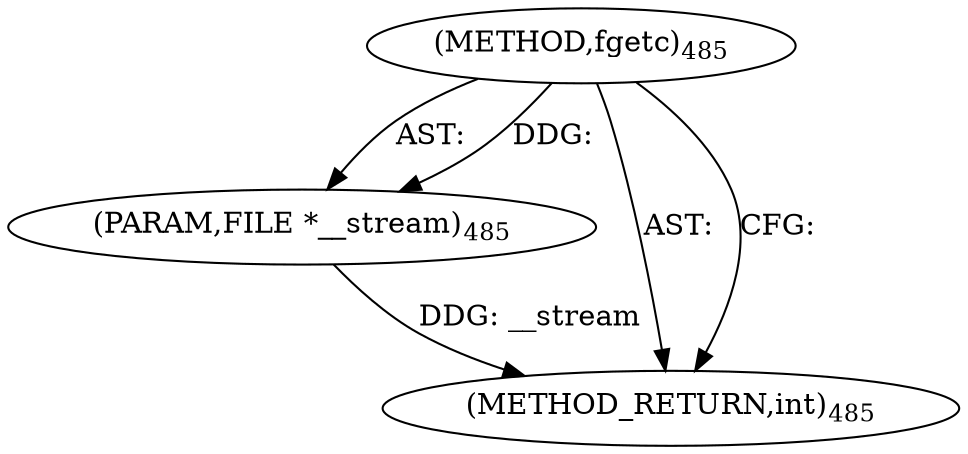 digraph "fgetc" {  
"30221" [label = <(METHOD,fgetc)<SUB>485</SUB>> ]
"30222" [label = <(PARAM,FILE *__stream)<SUB>485</SUB>> ]
"30223" [label = <(METHOD_RETURN,int)<SUB>485</SUB>> ]
  "30221" -> "30222"  [ label = "AST: "] 
  "30221" -> "30223"  [ label = "AST: "] 
  "30221" -> "30223"  [ label = "CFG: "] 
  "30222" -> "30223"  [ label = "DDG: __stream"] 
  "30221" -> "30222"  [ label = "DDG: "] 
}
